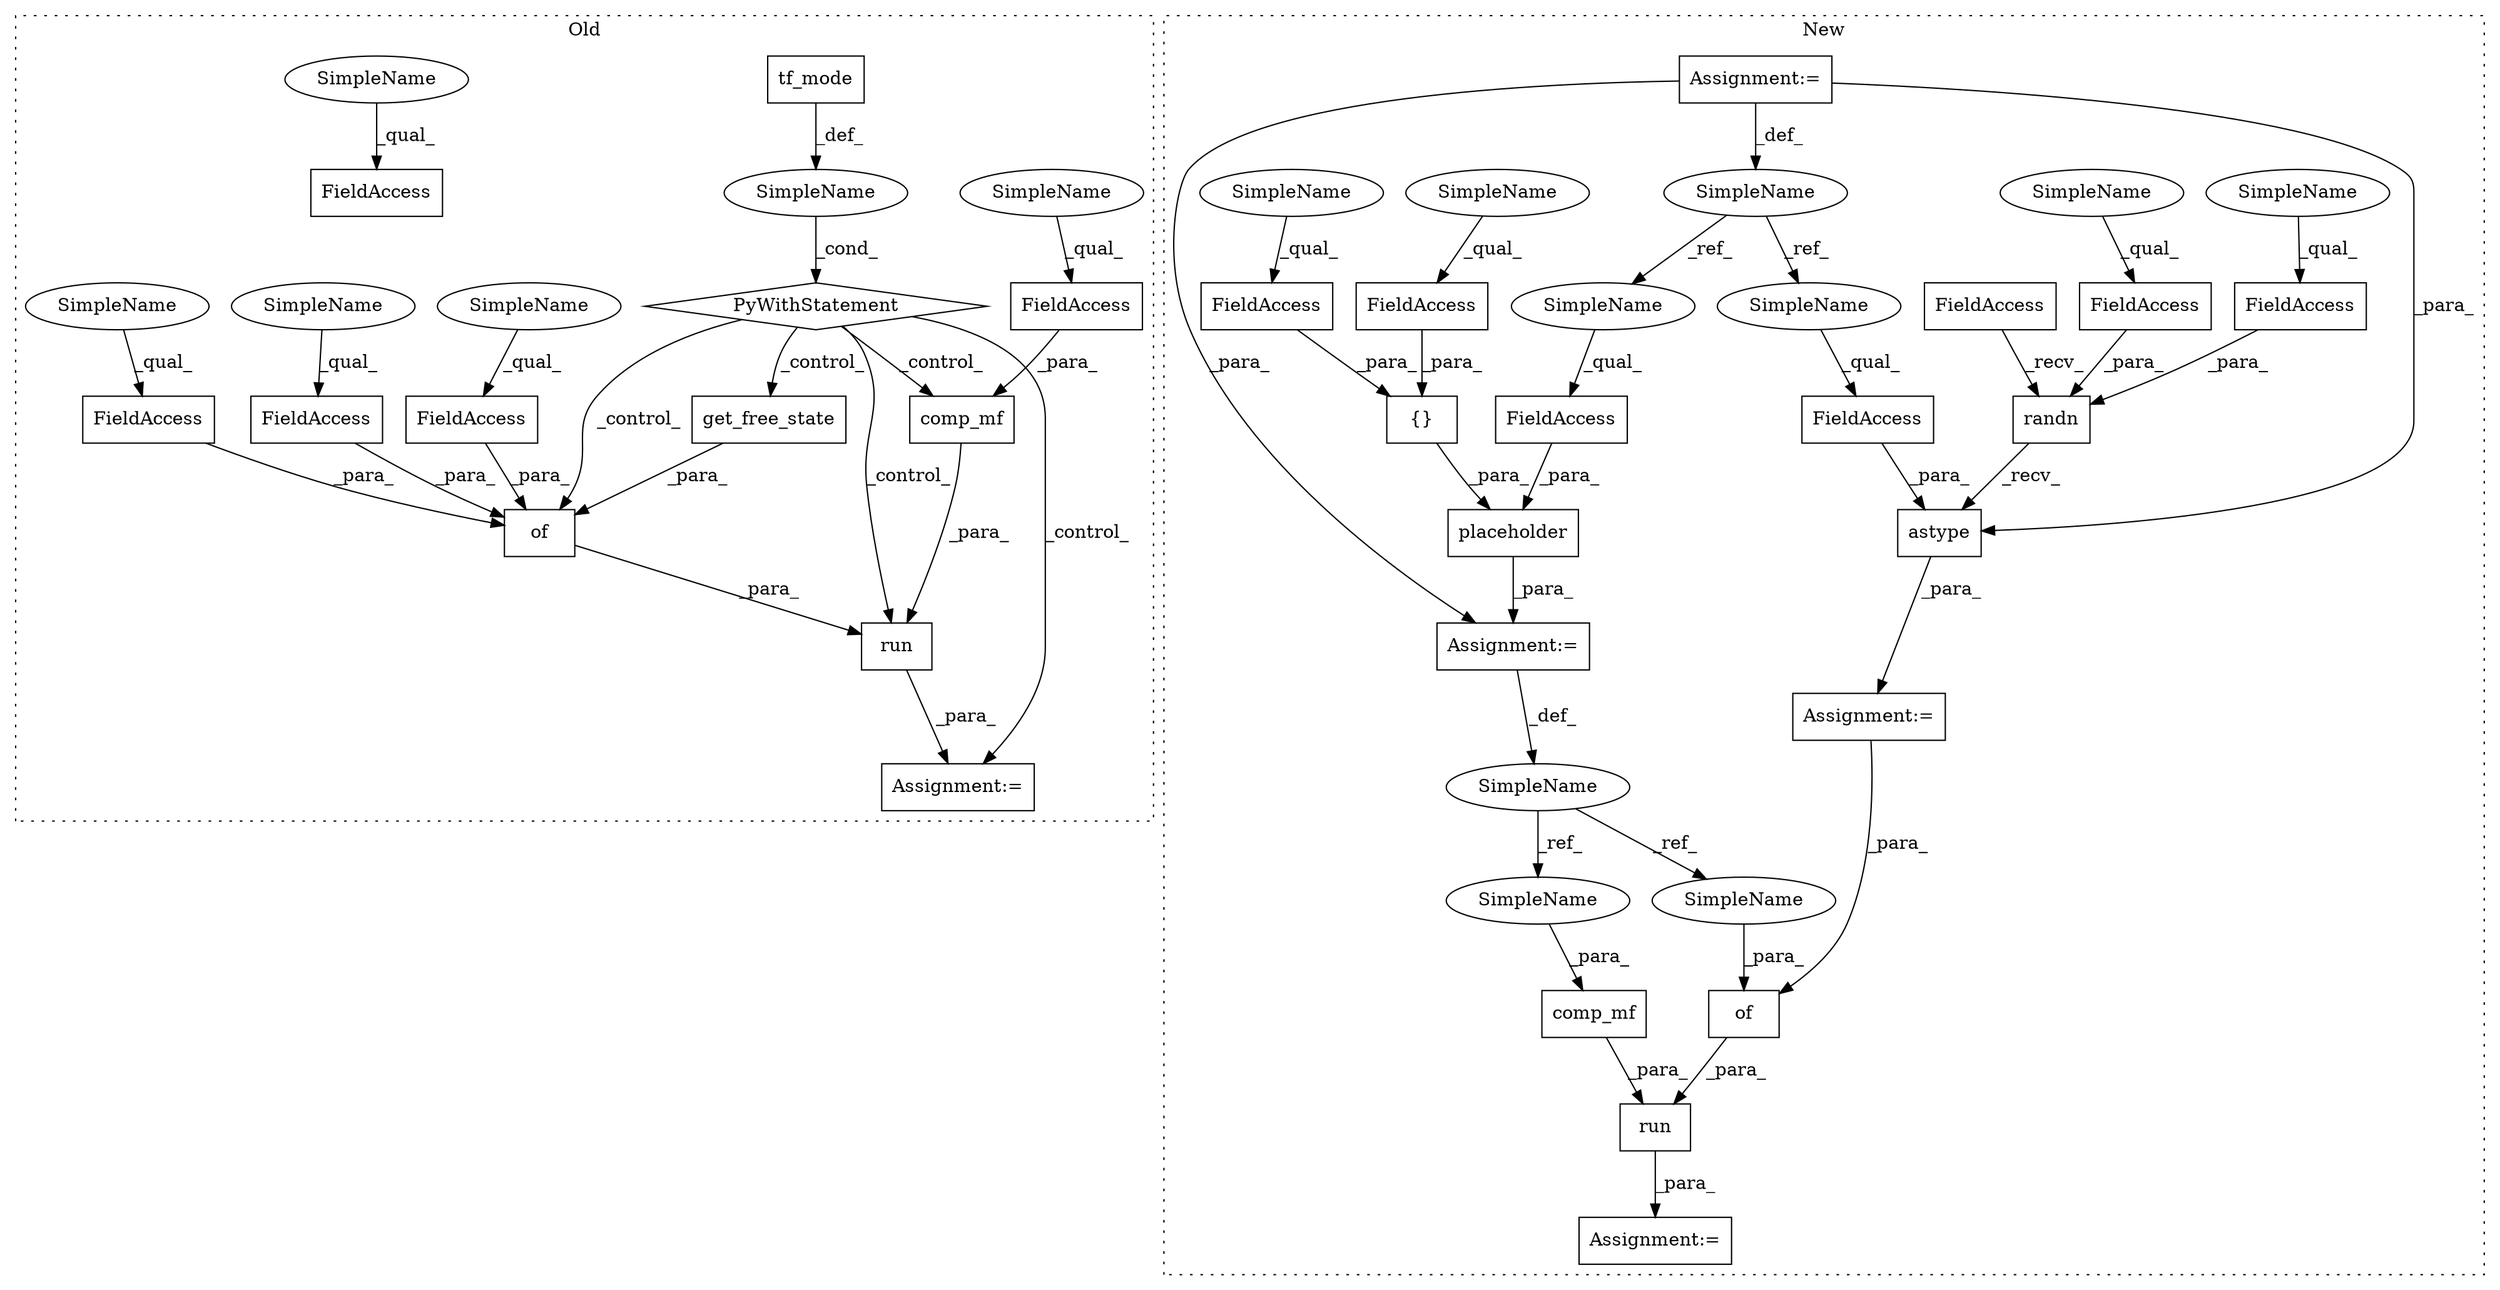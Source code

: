 digraph G {
subgraph cluster0 {
1 [label="PyWithStatement" a="104" s="3660,3687" l="10,2" shape="diamond"];
6 [label="SimpleName" a="42" s="" l="" shape="ellipse"];
7 [label="of" a="32" s="3732,3785" l="3,1" shape="box"];
8 [label="FieldAccess" a="22" s="3767" l="6" shape="box"];
9 [label="FieldAccess" a="22" s="3774" l="11" shape="box"];
10 [label="FieldAccess" a="22" s="3735" l="6" shape="box"];
12 [label="get_free_state" a="32" s="3750" l="16" shape="box"];
17 [label="FieldAccess" a="22" s="3623" l="25" shape="box"];
18 [label="FieldAccess" a="22" s="3720" l="6" shape="box"];
19 [label="tf_mode" a="32" s="3678" l="9" shape="box"];
21 [label="run" a="32" s="3708,3786" l="4,1" shape="box"];
30 [label="Assignment:=" a="7" s="3702" l="1" shape="box"];
33 [label="comp_mf" a="32" s="3712,3726" l="8,1" shape="box"];
34 [label="SimpleName" a="42" s="3774" l="4" shape="ellipse"];
35 [label="SimpleName" a="42" s="3735" l="4" shape="ellipse"];
36 [label="SimpleName" a="42" s="3720" l="4" shape="ellipse"];
37 [label="SimpleName" a="42" s="3623" l="4" shape="ellipse"];
38 [label="SimpleName" a="42" s="3767" l="4" shape="ellipse"];
label = "Old";
style="dotted";
}
subgraph cluster1 {
2 [label="placeholder" a="32" s="4465,4527" l="12,1" shape="box"];
3 [label="FieldAccess" a="22" s="4477" l="17" shape="box"];
4 [label="Assignment:=" a="7" s="4453" l="1" shape="box"];
5 [label="{}" a="4" s="4504,4526" l="1,1" shape="box"];
11 [label="of" a="32" s="4807,4818" l="3,1" shape="box"];
13 [label="randn" a="32" s="4556,4583" l="6,1" shape="box"];
14 [label="Assignment:=" a="7" s="4542" l="1" shape="box"];
15 [label="FieldAccess" a="22" s="4562" l="6" shape="box"];
16 [label="FieldAccess" a="22" s="4512" l="14" shape="box"];
20 [label="run" a="32" s="4788,4819" l="4,1" shape="box"];
22 [label="SimpleName" a="42" s="4288" l="8" shape="ellipse"];
23 [label="FieldAccess" a="22" s="4592" l="17" shape="box"];
24 [label="FieldAccess" a="22" s="4543" l="12" shape="box"];
25 [label="FieldAccess" a="22" s="4505" l="6" shape="box"];
26 [label="FieldAccess" a="22" s="4569" l="14" shape="box"];
27 [label="Assignment:=" a="7" s="4782" l="1" shape="box"];
28 [label="Assignment:=" a="7" s="4288" l="8" shape="box"];
29 [label="astype" a="32" s="4585,4609" l="7,1" shape="box"];
31 [label="SimpleName" a="42" s="4452" l="1" shape="ellipse"];
32 [label="comp_mf" a="32" s="4792,4801" l="8,1" shape="box"];
39 [label="SimpleName" a="42" s="4592" l="8" shape="ellipse"];
40 [label="SimpleName" a="42" s="4477" l="8" shape="ellipse"];
41 [label="SimpleName" a="42" s="4512" l="4" shape="ellipse"];
42 [label="SimpleName" a="42" s="4569" l="4" shape="ellipse"];
43 [label="SimpleName" a="42" s="4562" l="4" shape="ellipse"];
44 [label="SimpleName" a="42" s="4505" l="4" shape="ellipse"];
45 [label="SimpleName" a="42" s="4800" l="1" shape="ellipse"];
46 [label="SimpleName" a="42" s="4810" l="1" shape="ellipse"];
label = "New";
style="dotted";
}
1 -> 30 [label="_control_"];
1 -> 7 [label="_control_"];
1 -> 21 [label="_control_"];
1 -> 33 [label="_control_"];
1 -> 12 [label="_control_"];
2 -> 4 [label="_para_"];
3 -> 2 [label="_para_"];
4 -> 31 [label="_def_"];
5 -> 2 [label="_para_"];
6 -> 1 [label="_cond_"];
7 -> 21 [label="_para_"];
8 -> 7 [label="_para_"];
9 -> 7 [label="_para_"];
10 -> 7 [label="_para_"];
11 -> 20 [label="_para_"];
12 -> 7 [label="_para_"];
13 -> 29 [label="_recv_"];
14 -> 11 [label="_para_"];
15 -> 13 [label="_para_"];
16 -> 5 [label="_para_"];
18 -> 33 [label="_para_"];
19 -> 6 [label="_def_"];
20 -> 27 [label="_para_"];
21 -> 30 [label="_para_"];
22 -> 39 [label="_ref_"];
22 -> 40 [label="_ref_"];
23 -> 29 [label="_para_"];
24 -> 13 [label="_recv_"];
25 -> 5 [label="_para_"];
26 -> 13 [label="_para_"];
28 -> 22 [label="_def_"];
28 -> 4 [label="_para_"];
28 -> 29 [label="_para_"];
29 -> 14 [label="_para_"];
31 -> 45 [label="_ref_"];
31 -> 46 [label="_ref_"];
32 -> 20 [label="_para_"];
33 -> 21 [label="_para_"];
34 -> 9 [label="_qual_"];
35 -> 10 [label="_qual_"];
36 -> 18 [label="_qual_"];
37 -> 17 [label="_qual_"];
38 -> 8 [label="_qual_"];
39 -> 23 [label="_qual_"];
40 -> 3 [label="_qual_"];
41 -> 16 [label="_qual_"];
42 -> 26 [label="_qual_"];
43 -> 15 [label="_qual_"];
44 -> 25 [label="_qual_"];
45 -> 32 [label="_para_"];
46 -> 11 [label="_para_"];
}